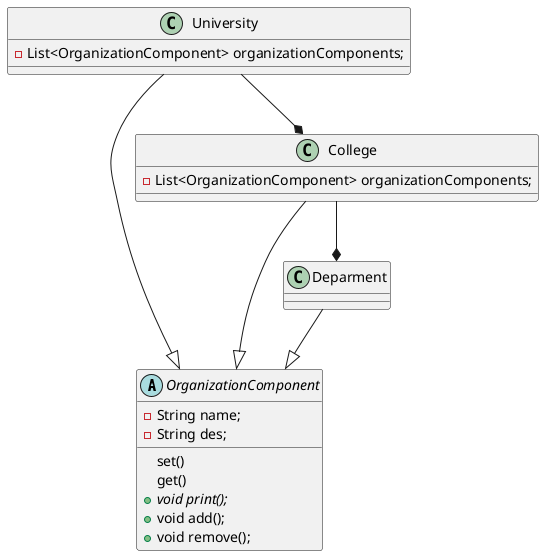 @startuml
'https://plantuml.com/class-diagram

abstract class OrganizationComponent{
    -String name;
    -String des;
    set()
    get()
    +{abstract} void print();
    +void add();
    +void remove();
}
class University{
-List<OrganizationComponent> organizationComponents;
}
class College{
    -List<OrganizationComponent> organizationComponents;
}
class Deparment{
}

University --|> OrganizationComponent
College --|> OrganizationComponent
Deparment --|> OrganizationComponent

University --* College
College --* Deparment
@enduml